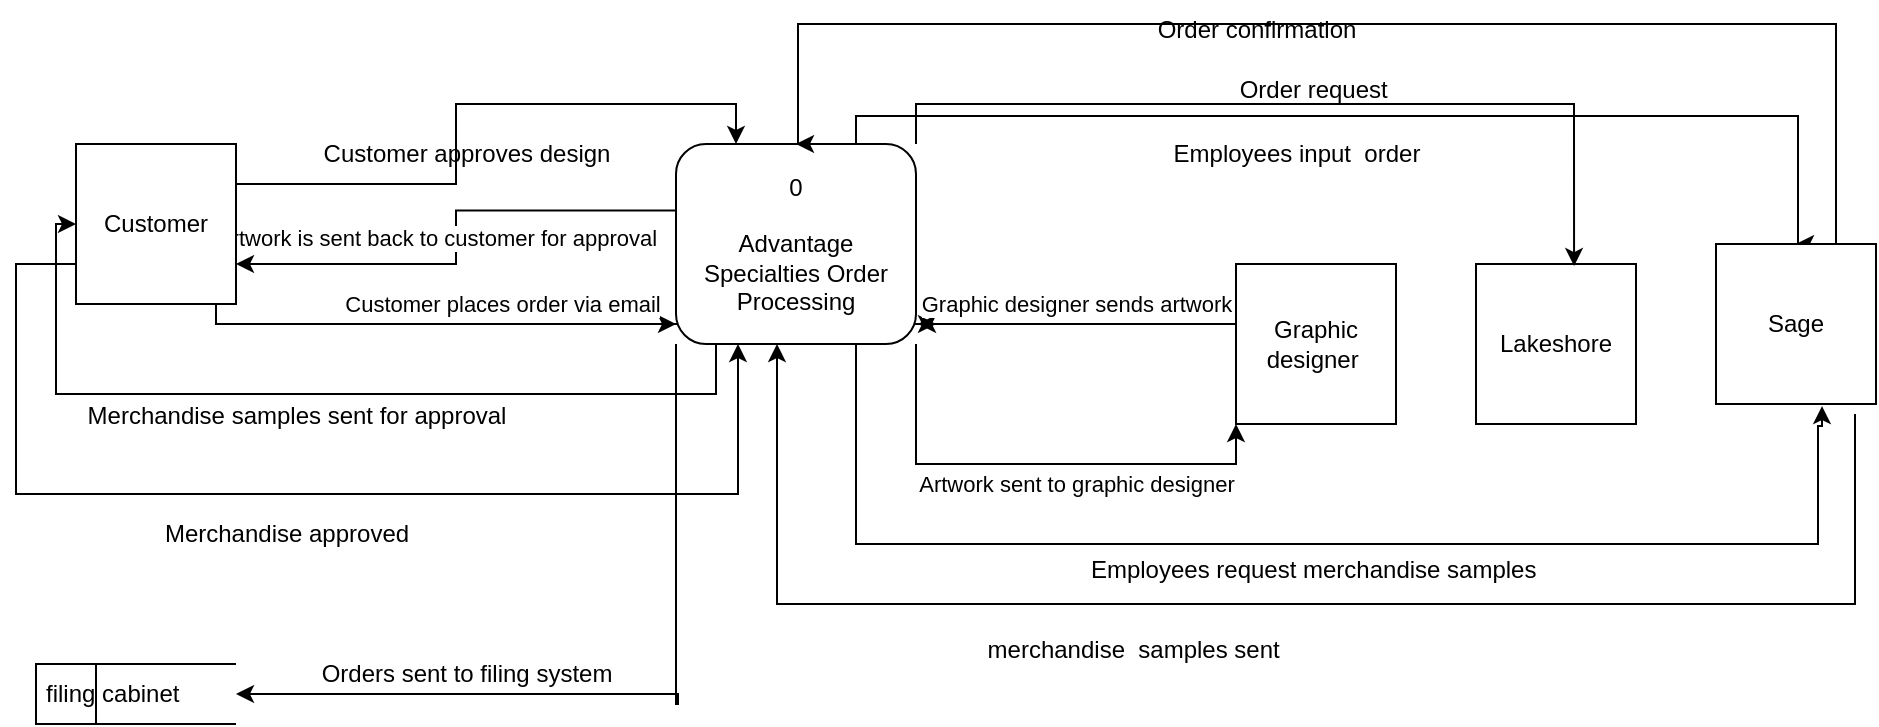 <mxfile version="24.0.1" type="github">
  <diagram name="Page-1" id="74e2e168-ea6b-b213-b513-2b3c1d86103e">
    <mxGraphModel dx="897" dy="522" grid="1" gridSize="10" guides="1" tooltips="1" connect="1" arrows="1" fold="1" page="1" pageScale="1" pageWidth="1100" pageHeight="850" background="none" math="0" shadow="0">
      <root>
        <mxCell id="0" />
        <mxCell id="1" parent="0" />
        <mxCell id="3ILAFvqH6Bl1qXx8cAew-3" value="" style="endArrow=classic;html=1;rounded=0;" parent="1" edge="1">
          <mxGeometry relative="1" as="geometry">
            <mxPoint x="420" y="190" as="sourcePoint" />
            <mxPoint x="610" y="190" as="targetPoint" />
          </mxGeometry>
        </mxCell>
        <mxCell id="3ILAFvqH6Bl1qXx8cAew-4" value="Label" style="edgeLabel;resizable=0;html=1;;align=center;verticalAlign=middle;" parent="3ILAFvqH6Bl1qXx8cAew-3" connectable="0" vertex="1">
          <mxGeometry relative="1" as="geometry" />
        </mxCell>
        <mxCell id="3ILAFvqH6Bl1qXx8cAew-5" value="Recieves" style="edgeLabel;html=1;align=center;verticalAlign=middle;resizable=0;points=[];" parent="3ILAFvqH6Bl1qXx8cAew-3" vertex="1" connectable="0">
          <mxGeometry x="0.011" y="-1" relative="1" as="geometry">
            <mxPoint as="offset" />
          </mxGeometry>
        </mxCell>
        <mxCell id="3ILAFvqH6Bl1qXx8cAew-6" value="Artwork sent to graphic designer" style="edgeStyle=orthogonalEdgeStyle;rounded=0;orthogonalLoop=1;jettySize=auto;html=1;exitX=1;exitY=1;exitDx=0;exitDy=0;entryX=0;entryY=1;entryDx=0;entryDy=0;" parent="1" source="3ILAFvqH6Bl1qXx8cAew-8" target="3ILAFvqH6Bl1qXx8cAew-10" edge="1">
          <mxGeometry x="0.167" y="-10" relative="1" as="geometry">
            <mxPoint as="offset" />
          </mxGeometry>
        </mxCell>
        <mxCell id="3ILAFvqH6Bl1qXx8cAew-7" value="Artwork is sent back to customer for approval" style="edgeStyle=orthogonalEdgeStyle;rounded=0;orthogonalLoop=1;jettySize=auto;html=1;exitX=0;exitY=0.333;exitDx=0;exitDy=0;entryX=1;entryY=0.75;entryDx=0;entryDy=0;exitPerimeter=0;" parent="1" source="3ILAFvqH6Bl1qXx8cAew-8" target="3ILAFvqH6Bl1qXx8cAew-9" edge="1">
          <mxGeometry y="-10" relative="1" as="geometry">
            <mxPoint as="offset" />
          </mxGeometry>
        </mxCell>
        <mxCell id="3ILAFvqH6Bl1qXx8cAew-24" style="edgeStyle=orthogonalEdgeStyle;rounded=0;orthogonalLoop=1;jettySize=auto;html=1;exitX=0.75;exitY=1;exitDx=0;exitDy=0;entryX=0.663;entryY=1.013;entryDx=0;entryDy=0;entryPerimeter=0;" parent="1" source="3ILAFvqH6Bl1qXx8cAew-8" target="3ILAFvqH6Bl1qXx8cAew-11" edge="1">
          <mxGeometry relative="1" as="geometry">
            <mxPoint x="1050" y="370" as="targetPoint" />
            <Array as="points">
              <mxPoint x="570" y="300" />
              <mxPoint x="1051" y="300" />
              <mxPoint x="1051" y="241" />
            </Array>
          </mxGeometry>
        </mxCell>
        <mxCell id="3ILAFvqH6Bl1qXx8cAew-28" style="edgeStyle=orthogonalEdgeStyle;rounded=0;orthogonalLoop=1;jettySize=auto;html=1;exitX=0.25;exitY=1;exitDx=0;exitDy=0;" parent="1" target="3ILAFvqH6Bl1qXx8cAew-9" edge="1">
          <mxGeometry relative="1" as="geometry">
            <mxPoint x="170" y="160" as="targetPoint" />
            <mxPoint x="500" y="200" as="sourcePoint" />
            <Array as="points">
              <mxPoint x="500" y="225" />
              <mxPoint x="170" y="225" />
              <mxPoint x="170" y="140" />
            </Array>
          </mxGeometry>
        </mxCell>
        <mxCell id="3ILAFvqH6Bl1qXx8cAew-32" style="edgeStyle=orthogonalEdgeStyle;rounded=0;orthogonalLoop=1;jettySize=auto;html=1;exitX=0.75;exitY=0;exitDx=0;exitDy=0;" parent="1" source="3ILAFvqH6Bl1qXx8cAew-8" edge="1">
          <mxGeometry relative="1" as="geometry">
            <mxPoint x="1040" y="150" as="targetPoint" />
            <Array as="points">
              <mxPoint x="570" y="86" />
              <mxPoint x="1041" y="86" />
            </Array>
          </mxGeometry>
        </mxCell>
        <mxCell id="3ILAFvqH6Bl1qXx8cAew-37" style="edgeStyle=orthogonalEdgeStyle;rounded=0;orthogonalLoop=1;jettySize=auto;html=1;exitX=0;exitY=1;exitDx=0;exitDy=0;entryX=1;entryY=0.5;entryDx=0;entryDy=0;" parent="1" source="3ILAFvqH6Bl1qXx8cAew-8" target="3ILAFvqH6Bl1qXx8cAew-36" edge="1">
          <mxGeometry relative="1" as="geometry">
            <mxPoint x="480" y="390" as="targetPoint" />
            <Array as="points">
              <mxPoint x="480" y="380" />
              <mxPoint x="481" y="380" />
              <mxPoint x="481" y="375" />
            </Array>
          </mxGeometry>
        </mxCell>
        <mxCell id="3ILAFvqH6Bl1qXx8cAew-8" value="&lt;div&gt;0&lt;/div&gt;&lt;div&gt;&lt;br&gt;&lt;/div&gt;Advantage Specialties Order Processing" style="rounded=1;whiteSpace=wrap;html=1;" parent="1" vertex="1">
          <mxGeometry x="480" y="100" width="120" height="100" as="geometry" />
        </mxCell>
        <mxCell id="3ILAFvqH6Bl1qXx8cAew-17" style="edgeStyle=orthogonalEdgeStyle;rounded=0;orthogonalLoop=1;jettySize=auto;html=1;exitX=1;exitY=0.25;exitDx=0;exitDy=0;entryX=0.25;entryY=0;entryDx=0;entryDy=0;" parent="1" source="3ILAFvqH6Bl1qXx8cAew-9" target="3ILAFvqH6Bl1qXx8cAew-8" edge="1">
          <mxGeometry relative="1" as="geometry">
            <mxPoint x="520" y="100" as="targetPoint" />
          </mxGeometry>
        </mxCell>
        <mxCell id="3ILAFvqH6Bl1qXx8cAew-30" style="edgeStyle=orthogonalEdgeStyle;rounded=0;orthogonalLoop=1;jettySize=auto;html=1;exitX=0;exitY=0.75;exitDx=0;exitDy=0;" parent="1" source="3ILAFvqH6Bl1qXx8cAew-9" target="3ILAFvqH6Bl1qXx8cAew-8" edge="1">
          <mxGeometry relative="1" as="geometry">
            <mxPoint x="510" y="360" as="targetPoint" />
            <mxPoint x="170" y="160" as="sourcePoint" />
            <Array as="points">
              <mxPoint x="150" y="160" />
              <mxPoint x="150" y="275" />
              <mxPoint x="511" y="275" />
            </Array>
          </mxGeometry>
        </mxCell>
        <mxCell id="3ILAFvqH6Bl1qXx8cAew-9" value="Customer" style="whiteSpace=wrap;html=1;aspect=fixed;" parent="1" vertex="1">
          <mxGeometry x="180" y="100" width="80" height="80" as="geometry" />
        </mxCell>
        <mxCell id="3ILAFvqH6Bl1qXx8cAew-10" value="Graphic designer&amp;nbsp;" style="whiteSpace=wrap;html=1;aspect=fixed;" parent="1" vertex="1">
          <mxGeometry x="760" y="160" width="80" height="80" as="geometry" />
        </mxCell>
        <mxCell id="3ILAFvqH6Bl1qXx8cAew-26" style="edgeStyle=orthogonalEdgeStyle;rounded=0;orthogonalLoop=1;jettySize=auto;html=1;exitX=0.75;exitY=1;exitDx=0;exitDy=0;" parent="1" edge="1">
          <mxGeometry relative="1" as="geometry">
            <mxPoint x="530.5" y="200" as="targetPoint" />
            <mxPoint x="1069.5" y="235" as="sourcePoint" />
            <Array as="points">
              <mxPoint x="1069.5" y="330" />
              <mxPoint x="530.5" y="330" />
            </Array>
          </mxGeometry>
        </mxCell>
        <mxCell id="3ILAFvqH6Bl1qXx8cAew-34" style="edgeStyle=orthogonalEdgeStyle;rounded=0;orthogonalLoop=1;jettySize=auto;html=1;exitX=0.75;exitY=0;exitDx=0;exitDy=0;entryX=0.5;entryY=0;entryDx=0;entryDy=0;" parent="1" source="3ILAFvqH6Bl1qXx8cAew-11" edge="1" target="3ILAFvqH6Bl1qXx8cAew-8">
          <mxGeometry relative="1" as="geometry">
            <mxPoint x="540" y="130" as="targetPoint" />
            <Array as="points">
              <mxPoint x="1060" y="40" />
              <mxPoint x="541" y="40" />
            </Array>
          </mxGeometry>
        </mxCell>
        <mxCell id="3ILAFvqH6Bl1qXx8cAew-11" value="Sage" style="whiteSpace=wrap;html=1;aspect=fixed;" parent="1" vertex="1">
          <mxGeometry x="1000" y="150" width="80" height="80" as="geometry" />
        </mxCell>
        <mxCell id="3ILAFvqH6Bl1qXx8cAew-12" value="Customer places order via email" style="endArrow=classic;html=1;rounded=0;entryX=0;entryY=1;entryDx=0;entryDy=0;" parent="1" edge="1">
          <mxGeometry x="0.273" y="10" width="50" height="50" relative="1" as="geometry">
            <mxPoint x="250" y="180" as="sourcePoint" />
            <mxPoint x="480" y="190" as="targetPoint" />
            <Array as="points">
              <mxPoint x="250" y="190" />
            </Array>
            <mxPoint as="offset" />
          </mxGeometry>
        </mxCell>
        <mxCell id="3ILAFvqH6Bl1qXx8cAew-14" value="Graphic designer sends artwork" style="endArrow=classic;html=1;rounded=0;" parent="1" edge="1">
          <mxGeometry x="0.006" y="-10" width="50" height="50" relative="1" as="geometry">
            <mxPoint x="760" y="190" as="sourcePoint" />
            <mxPoint x="601" y="190" as="targetPoint" />
            <mxPoint as="offset" />
          </mxGeometry>
        </mxCell>
        <mxCell id="3ILAFvqH6Bl1qXx8cAew-15" value="Lakeshore" style="whiteSpace=wrap;html=1;aspect=fixed;" parent="1" vertex="1">
          <mxGeometry x="880" y="160" width="80" height="80" as="geometry" />
        </mxCell>
        <mxCell id="3ILAFvqH6Bl1qXx8cAew-19" value="Customer approves design" style="text;html=1;align=center;verticalAlign=middle;resizable=0;points=[];autosize=1;strokeColor=none;fillColor=none;" parent="1" vertex="1">
          <mxGeometry x="290" y="90" width="170" height="30" as="geometry" />
        </mxCell>
        <mxCell id="3ILAFvqH6Bl1qXx8cAew-20" style="edgeStyle=orthogonalEdgeStyle;rounded=0;orthogonalLoop=1;jettySize=auto;html=1;exitX=1;exitY=0;exitDx=0;exitDy=0;entryX=0.613;entryY=0.013;entryDx=0;entryDy=0;entryPerimeter=0;" parent="1" source="3ILAFvqH6Bl1qXx8cAew-8" target="3ILAFvqH6Bl1qXx8cAew-15" edge="1">
          <mxGeometry relative="1" as="geometry" />
        </mxCell>
        <mxCell id="3ILAFvqH6Bl1qXx8cAew-21" value="Employees input&amp;nbsp; order" style="text;html=1;align=center;verticalAlign=middle;resizable=0;points=[];autosize=1;strokeColor=none;fillColor=none;" parent="1" vertex="1">
          <mxGeometry x="715" y="90" width="150" height="30" as="geometry" />
        </mxCell>
        <mxCell id="3ILAFvqH6Bl1qXx8cAew-25" value="Employees request merchandise samples&amp;nbsp;" style="text;html=1;align=center;verticalAlign=middle;resizable=0;points=[];autosize=1;strokeColor=none;fillColor=none;" parent="1" vertex="1">
          <mxGeometry x="675" y="298" width="250" height="30" as="geometry" />
        </mxCell>
        <mxCell id="3ILAFvqH6Bl1qXx8cAew-27" value="merchandise&amp;nbsp; samples sent&amp;nbsp;" style="text;html=1;align=center;verticalAlign=middle;resizable=0;points=[];autosize=1;strokeColor=none;fillColor=none;" parent="1" vertex="1">
          <mxGeometry x="625" y="338" width="170" height="30" as="geometry" />
        </mxCell>
        <mxCell id="3ILAFvqH6Bl1qXx8cAew-29" value="Merchandise samples sent for approval&lt;div&gt;&lt;br&gt;&lt;/div&gt;" style="text;html=1;align=center;verticalAlign=middle;resizable=0;points=[];autosize=1;strokeColor=none;fillColor=none;" parent="1" vertex="1">
          <mxGeometry x="175" y="223" width="230" height="40" as="geometry" />
        </mxCell>
        <mxCell id="3ILAFvqH6Bl1qXx8cAew-31" value="Merchandise approved" style="text;html=1;align=center;verticalAlign=middle;resizable=0;points=[];autosize=1;strokeColor=none;fillColor=none;" parent="1" vertex="1">
          <mxGeometry x="210" y="280" width="150" height="30" as="geometry" />
        </mxCell>
        <mxCell id="3ILAFvqH6Bl1qXx8cAew-33" value="Order request&amp;nbsp;" style="text;html=1;align=center;verticalAlign=middle;resizable=0;points=[];autosize=1;strokeColor=none;fillColor=none;" parent="1" vertex="1">
          <mxGeometry x="750" y="58" width="100" height="30" as="geometry" />
        </mxCell>
        <mxCell id="3ILAFvqH6Bl1qXx8cAew-35" value="Order confirmation" style="text;html=1;align=center;verticalAlign=middle;resizable=0;points=[];autosize=1;strokeColor=none;fillColor=none;" parent="1" vertex="1">
          <mxGeometry x="710" y="28" width="120" height="30" as="geometry" />
        </mxCell>
        <mxCell id="3ILAFvqH6Bl1qXx8cAew-36" value="filing cabinet" style="html=1;dashed=0;whiteSpace=wrap;shape=mxgraph.dfd.dataStoreID;align=left;spacingLeft=3;points=[[0,0],[0.5,0],[1,0],[0,0.5],[1,0.5],[0,1],[0.5,1],[1,1]];" parent="1" vertex="1">
          <mxGeometry x="160" y="360" width="100" height="30" as="geometry" />
        </mxCell>
        <mxCell id="3ILAFvqH6Bl1qXx8cAew-38" value="Orders sent to filing system" style="text;html=1;align=center;verticalAlign=middle;resizable=0;points=[];autosize=1;strokeColor=none;fillColor=none;" parent="1" vertex="1">
          <mxGeometry x="290" y="350" width="170" height="30" as="geometry" />
        </mxCell>
      </root>
    </mxGraphModel>
  </diagram>
</mxfile>
